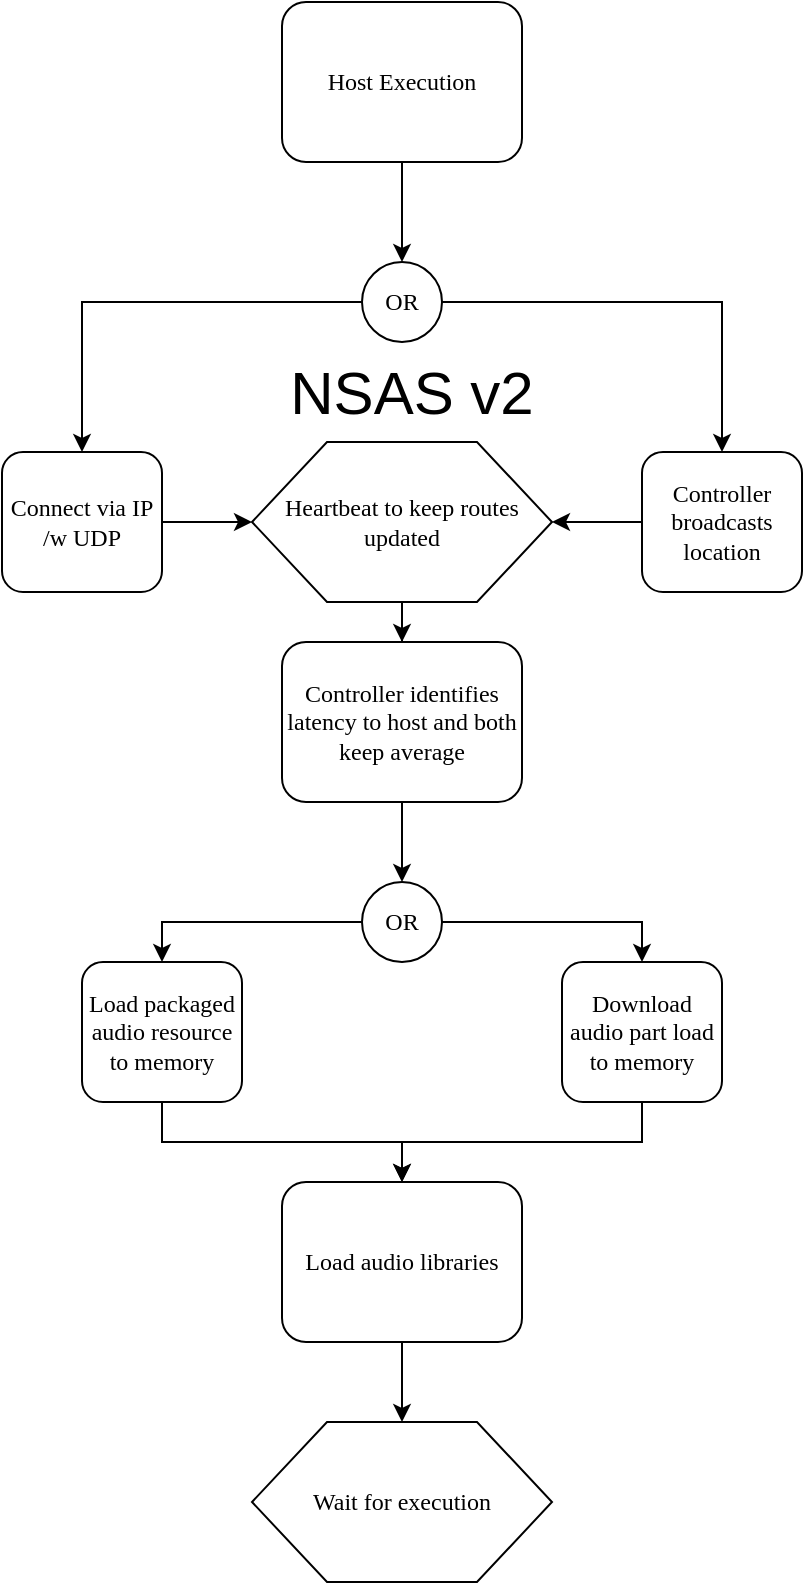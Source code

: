<mxfile version="20.8.20" type="device"><diagram name="Page-1" id="8ce9d11a-91a2-4d17-14d8-a56ed91bf033"><mxGraphModel dx="1434" dy="793" grid="1" gridSize="10" guides="1" tooltips="1" connect="1" arrows="1" fold="1" page="1" pageScale="1" pageWidth="1100" pageHeight="850" background="none" math="0" shadow="0"><root><mxCell id="0"/><mxCell id="1" parent="0"/><mxCell id="wpXBpjButUEK93Pz30ST-24" style="edgeStyle=orthogonalEdgeStyle;rounded=0;orthogonalLoop=1;jettySize=auto;html=1;entryX=0.5;entryY=0;entryDx=0;entryDy=0;" edge="1" parent="1" source="17ea667e15c223fc-2" target="wpXBpjButUEK93Pz30ST-23"><mxGeometry relative="1" as="geometry"/></mxCell><mxCell id="17ea667e15c223fc-2" value="Load audio libraries" style="rounded=1;whiteSpace=wrap;html=1;shadow=0;labelBackgroundColor=none;strokeWidth=1;fontFamily=Verdana;fontSize=12;align=center;" parent="1" vertex="1"><mxGeometry x="500" y="630" width="120" height="80" as="geometry"/></mxCell><mxCell id="wpXBpjButUEK93Pz30ST-8" style="edgeStyle=orthogonalEdgeStyle;rounded=0;orthogonalLoop=1;jettySize=auto;html=1;" edge="1" parent="1" source="17ea667e15c223fc-10" target="17ea667e15c223fc-8"><mxGeometry relative="1" as="geometry"/></mxCell><mxCell id="wpXBpjButUEK93Pz30ST-9" style="edgeStyle=orthogonalEdgeStyle;rounded=0;orthogonalLoop=1;jettySize=auto;html=1;entryX=0.5;entryY=0;entryDx=0;entryDy=0;" edge="1" parent="1" source="17ea667e15c223fc-10" target="wpXBpjButUEK93Pz30ST-6"><mxGeometry relative="1" as="geometry"/></mxCell><mxCell id="17ea667e15c223fc-10" value="OR" style="ellipse;whiteSpace=wrap;html=1;rounded=1;shadow=0;labelBackgroundColor=none;strokeWidth=1;fontFamily=Verdana;fontSize=12;align=center;" parent="1" vertex="1"><mxGeometry x="540" y="170" width="40" height="40" as="geometry"/></mxCell><mxCell id="wpXBpjButUEK93Pz30ST-13" style="edgeStyle=orthogonalEdgeStyle;rounded=0;orthogonalLoop=1;jettySize=auto;html=1;entryX=0.5;entryY=0;entryDx=0;entryDy=0;" edge="1" parent="1" source="17ea667e15c223fc-11" target="17ea667e15c223fc-12"><mxGeometry relative="1" as="geometry"/></mxCell><mxCell id="17ea667e15c223fc-11" value="Heartbeat to keep routes updated" style="shape=hexagon;perimeter=hexagonPerimeter;whiteSpace=wrap;html=1;rounded=0;shadow=0;labelBackgroundColor=none;strokeWidth=1;fontFamily=Verdana;fontSize=12;align=center;" parent="1" vertex="1"><mxGeometry x="485" y="260" width="150" height="80" as="geometry"/></mxCell><mxCell id="wpXBpjButUEK93Pz30ST-16" style="edgeStyle=orthogonalEdgeStyle;rounded=0;orthogonalLoop=1;jettySize=auto;html=1;entryX=0.5;entryY=0;entryDx=0;entryDy=0;" edge="1" parent="1" source="17ea667e15c223fc-12" target="wpXBpjButUEK93Pz30ST-15"><mxGeometry relative="1" as="geometry"/></mxCell><mxCell id="17ea667e15c223fc-12" value="Controller identifies latency to host and both keep average" style="rounded=1;whiteSpace=wrap;html=1;shadow=0;labelBackgroundColor=none;strokeWidth=1;fontFamily=Verdana;fontSize=12;align=center;" parent="1" vertex="1"><mxGeometry x="500" y="360" width="120" height="80" as="geometry"/></mxCell><mxCell id="wpXBpjButUEK93Pz30ST-3" style="edgeStyle=orthogonalEdgeStyle;rounded=0;orthogonalLoop=1;jettySize=auto;html=1;entryX=0.5;entryY=0;entryDx=0;entryDy=0;" edge="1" parent="1" source="wpXBpjButUEK93Pz30ST-1" target="17ea667e15c223fc-10"><mxGeometry relative="1" as="geometry"/></mxCell><mxCell id="wpXBpjButUEK93Pz30ST-1" value="Host Execution" style="rounded=1;whiteSpace=wrap;html=1;shadow=0;labelBackgroundColor=none;strokeWidth=1;fontFamily=Verdana;fontSize=12;align=center;" vertex="1" parent="1"><mxGeometry x="500" y="40" width="120" height="80" as="geometry"/></mxCell><mxCell id="wpXBpjButUEK93Pz30ST-10" style="edgeStyle=orthogonalEdgeStyle;rounded=0;orthogonalLoop=1;jettySize=auto;html=1;entryX=1;entryY=0.5;entryDx=0;entryDy=0;" edge="1" parent="1" source="wpXBpjButUEK93Pz30ST-6" target="17ea667e15c223fc-11"><mxGeometry relative="1" as="geometry"/></mxCell><mxCell id="wpXBpjButUEK93Pz30ST-6" value="Controller broadcasts location" style="rounded=1;whiteSpace=wrap;html=1;shadow=0;labelBackgroundColor=none;strokeWidth=1;fontFamily=Verdana;fontSize=12;align=center;" vertex="1" parent="1"><mxGeometry x="680" y="265" width="80" height="70" as="geometry"/></mxCell><mxCell id="wpXBpjButUEK93Pz30ST-11" style="edgeStyle=orthogonalEdgeStyle;rounded=0;orthogonalLoop=1;jettySize=auto;html=1;" edge="1" parent="1" source="17ea667e15c223fc-8" target="17ea667e15c223fc-11"><mxGeometry relative="1" as="geometry"/></mxCell><mxCell id="17ea667e15c223fc-8" value="Connect via IP /w UDP" style="rounded=1;whiteSpace=wrap;html=1;shadow=0;labelBackgroundColor=none;strokeWidth=1;fontFamily=Verdana;fontSize=12;align=center;" parent="1" vertex="1"><mxGeometry x="360" y="265" width="80" height="70" as="geometry"/></mxCell><mxCell id="wpXBpjButUEK93Pz30ST-18" style="edgeStyle=orthogonalEdgeStyle;rounded=0;orthogonalLoop=1;jettySize=auto;html=1;entryX=0.5;entryY=0;entryDx=0;entryDy=0;" edge="1" parent="1" source="wpXBpjButUEK93Pz30ST-15" target="wpXBpjButUEK93Pz30ST-17"><mxGeometry relative="1" as="geometry"/></mxCell><mxCell id="wpXBpjButUEK93Pz30ST-20" style="edgeStyle=orthogonalEdgeStyle;rounded=0;orthogonalLoop=1;jettySize=auto;html=1;entryX=0.5;entryY=0;entryDx=0;entryDy=0;" edge="1" parent="1" source="wpXBpjButUEK93Pz30ST-15" target="wpXBpjButUEK93Pz30ST-19"><mxGeometry relative="1" as="geometry"/></mxCell><mxCell id="wpXBpjButUEK93Pz30ST-15" value="OR" style="ellipse;whiteSpace=wrap;html=1;rounded=1;shadow=0;labelBackgroundColor=none;strokeWidth=1;fontFamily=Verdana;fontSize=12;align=center;" vertex="1" parent="1"><mxGeometry x="540" y="480" width="40" height="40" as="geometry"/></mxCell><mxCell id="wpXBpjButUEK93Pz30ST-22" style="edgeStyle=orthogonalEdgeStyle;rounded=0;orthogonalLoop=1;jettySize=auto;html=1;" edge="1" parent="1" source="wpXBpjButUEK93Pz30ST-17" target="17ea667e15c223fc-2"><mxGeometry relative="1" as="geometry"><Array as="points"><mxPoint x="440" y="610"/><mxPoint x="560" y="610"/></Array></mxGeometry></mxCell><mxCell id="wpXBpjButUEK93Pz30ST-17" value="Load packaged audio resource to memory" style="rounded=1;whiteSpace=wrap;html=1;shadow=0;labelBackgroundColor=none;strokeWidth=1;fontFamily=Verdana;fontSize=12;align=center;" vertex="1" parent="1"><mxGeometry x="400" y="520" width="80" height="70" as="geometry"/></mxCell><mxCell id="wpXBpjButUEK93Pz30ST-21" style="edgeStyle=orthogonalEdgeStyle;rounded=0;orthogonalLoop=1;jettySize=auto;html=1;entryX=0.5;entryY=0;entryDx=0;entryDy=0;" edge="1" parent="1" source="wpXBpjButUEK93Pz30ST-19" target="17ea667e15c223fc-2"><mxGeometry relative="1" as="geometry"><Array as="points"><mxPoint x="680" y="610"/><mxPoint x="560" y="610"/></Array></mxGeometry></mxCell><mxCell id="wpXBpjButUEK93Pz30ST-19" value="Download audio part load to memory" style="rounded=1;whiteSpace=wrap;html=1;shadow=0;labelBackgroundColor=none;strokeWidth=1;fontFamily=Verdana;fontSize=12;align=center;" vertex="1" parent="1"><mxGeometry x="640" y="520" width="80" height="70" as="geometry"/></mxCell><mxCell id="wpXBpjButUEK93Pz30ST-23" value="Wait for execution" style="shape=hexagon;perimeter=hexagonPerimeter;whiteSpace=wrap;html=1;rounded=0;shadow=0;labelBackgroundColor=none;strokeWidth=1;fontFamily=Verdana;fontSize=12;align=center;" vertex="1" parent="1"><mxGeometry x="485" y="750" width="150" height="80" as="geometry"/></mxCell><mxCell id="wpXBpjButUEK93Pz30ST-26" value="&lt;font style=&quot;font-size: 30px;&quot;&gt;NSAS v2&lt;/font&gt;" style="text;html=1;strokeColor=none;fillColor=none;align=center;verticalAlign=middle;whiteSpace=wrap;rounded=0;" vertex="1" parent="1"><mxGeometry x="495" y="210" width="140" height="50" as="geometry"/></mxCell></root></mxGraphModel></diagram></mxfile>